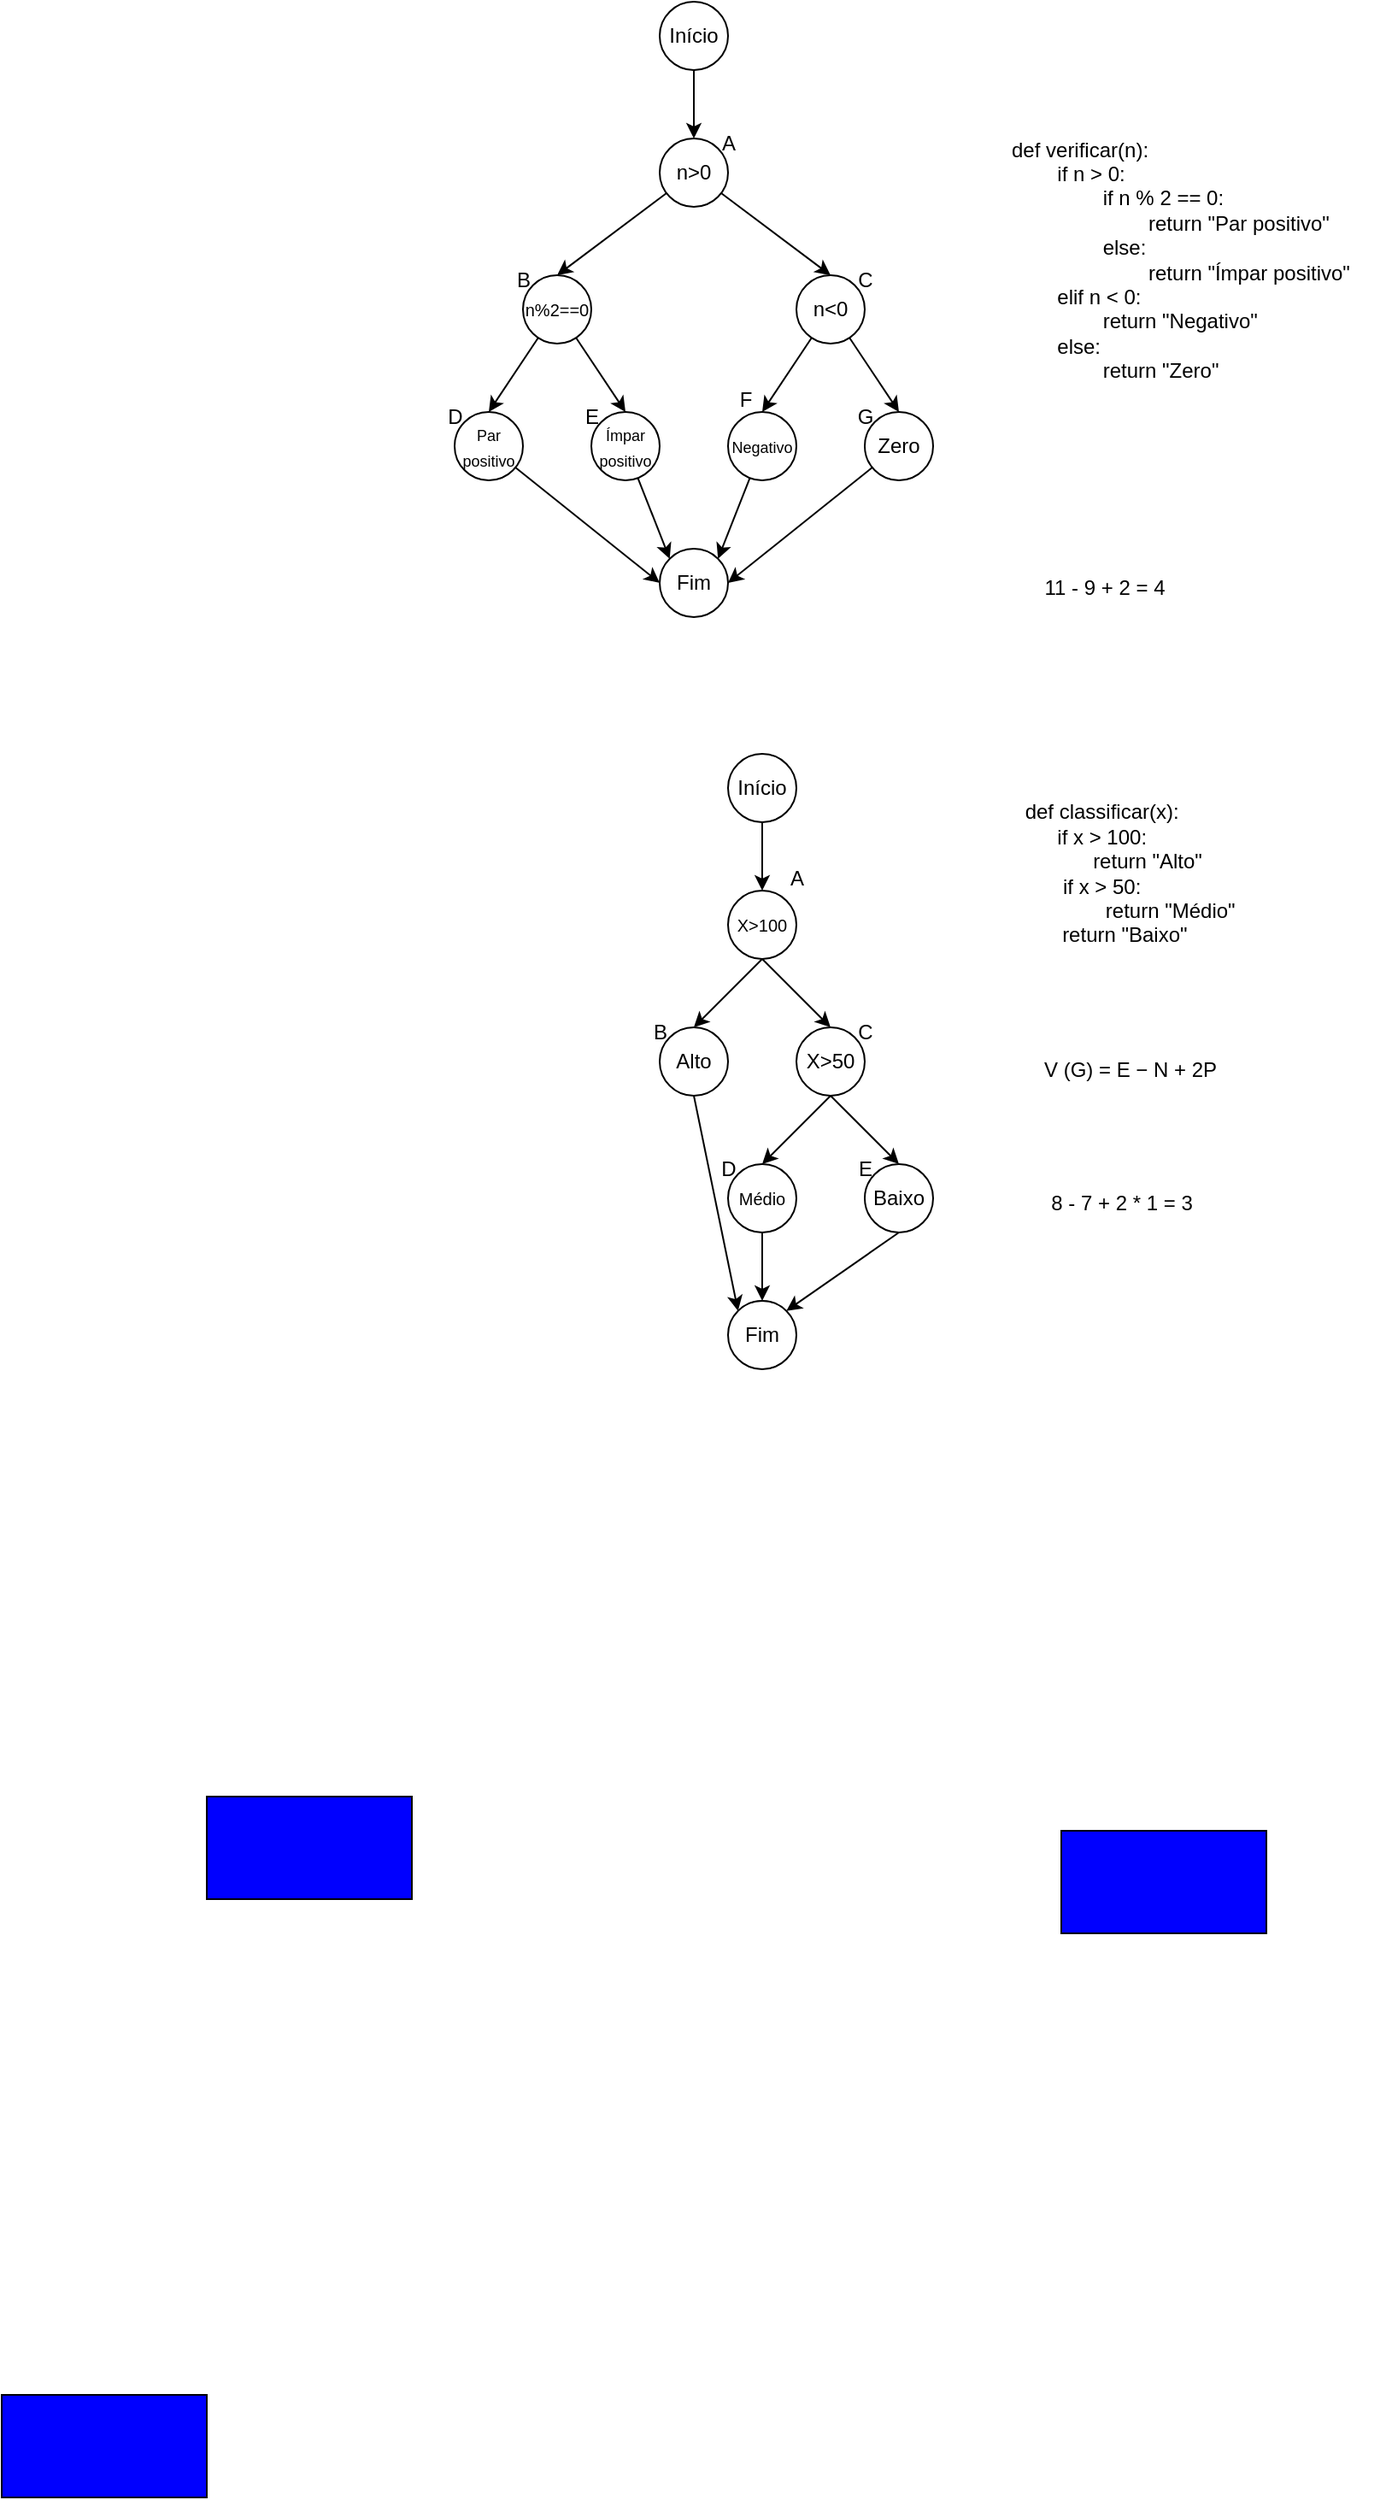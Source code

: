<mxfile version="28.2.5">
  <diagram name="Página-1" id="_a160yBw-XByxBJMrZp7">
    <mxGraphModel dx="1741" dy="454" grid="1" gridSize="10" guides="1" tooltips="1" connect="1" arrows="1" fold="1" page="1" pageScale="1" pageWidth="827" pageHeight="1169" math="0" shadow="0">
      <root>
        <mxCell id="0" />
        <mxCell id="1" parent="0" />
        <mxCell id="BI5MkdXVmG4Qt5VkmnoV-76" style="rounded=0;orthogonalLoop=1;jettySize=auto;html=1;exitX=0.5;exitY=1;exitDx=0;exitDy=0;entryX=0.5;entryY=0;entryDx=0;entryDy=0;" edge="1" parent="1" source="BI5MkdXVmG4Qt5VkmnoV-1" target="BI5MkdXVmG4Qt5VkmnoV-68">
          <mxGeometry relative="1" as="geometry" />
        </mxCell>
        <mxCell id="BI5MkdXVmG4Qt5VkmnoV-1" value="Início" style="ellipse;whiteSpace=wrap;html=1;" vertex="1" parent="1">
          <mxGeometry x="360" y="40" width="40" height="40" as="geometry" />
        </mxCell>
        <mxCell id="BI5MkdXVmG4Qt5VkmnoV-12" style="rounded=0;orthogonalLoop=1;jettySize=auto;html=1;entryX=0.5;entryY=0;entryDx=0;entryDy=0;" edge="1" source="BI5MkdXVmG4Qt5VkmnoV-15" target="BI5MkdXVmG4Qt5VkmnoV-18" parent="1">
          <mxGeometry relative="1" as="geometry" />
        </mxCell>
        <mxCell id="BI5MkdXVmG4Qt5VkmnoV-15" value="Início" style="ellipse;whiteSpace=wrap;html=1;" vertex="1" parent="1">
          <mxGeometry x="400" y="480" width="40" height="40" as="geometry" />
        </mxCell>
        <mxCell id="BI5MkdXVmG4Qt5VkmnoV-17" style="rounded=0;orthogonalLoop=1;jettySize=auto;html=1;entryX=0.5;entryY=0;entryDx=0;entryDy=0;exitX=0.5;exitY=1;exitDx=0;exitDy=0;" edge="1" source="BI5MkdXVmG4Qt5VkmnoV-18" target="BI5MkdXVmG4Qt5VkmnoV-20" parent="1">
          <mxGeometry relative="1" as="geometry" />
        </mxCell>
        <mxCell id="BI5MkdXVmG4Qt5VkmnoV-56" style="rounded=0;orthogonalLoop=1;jettySize=auto;html=1;exitX=0.5;exitY=1;exitDx=0;exitDy=0;entryX=0.5;entryY=0;entryDx=0;entryDy=0;" edge="1" parent="1" source="BI5MkdXVmG4Qt5VkmnoV-18" target="BI5MkdXVmG4Qt5VkmnoV-55">
          <mxGeometry relative="1" as="geometry" />
        </mxCell>
        <mxCell id="BI5MkdXVmG4Qt5VkmnoV-18" value="&lt;font style=&quot;font-size: 10px;&quot;&gt;X&amp;gt;100&lt;/font&gt;" style="ellipse;whiteSpace=wrap;html=1;" vertex="1" parent="1">
          <mxGeometry x="400" y="560" width="40" height="40" as="geometry" />
        </mxCell>
        <mxCell id="BI5MkdXVmG4Qt5VkmnoV-63" style="rounded=0;orthogonalLoop=1;jettySize=auto;html=1;exitX=0.5;exitY=1;exitDx=0;exitDy=0;entryX=0;entryY=0;entryDx=0;entryDy=0;" edge="1" parent="1" source="BI5MkdXVmG4Qt5VkmnoV-20" target="BI5MkdXVmG4Qt5VkmnoV-62">
          <mxGeometry relative="1" as="geometry" />
        </mxCell>
        <mxCell id="BI5MkdXVmG4Qt5VkmnoV-20" value="Alto" style="ellipse;whiteSpace=wrap;html=1;" vertex="1" parent="1">
          <mxGeometry x="360" y="640" width="40" height="40" as="geometry" />
        </mxCell>
        <mxCell id="BI5MkdXVmG4Qt5VkmnoV-23" value="&lt;div&gt;def classificar(x):&amp;nbsp;&lt;/div&gt;&lt;div&gt;if x &amp;gt; 100:&amp;nbsp;&lt;/div&gt;&lt;div&gt;&lt;span style=&quot;white-space: pre;&quot;&gt;&#x9;&lt;/span&gt;&lt;span style=&quot;white-space: pre;&quot;&gt;&#x9;&lt;/span&gt;return &quot;Alto&quot;&amp;nbsp;&lt;/div&gt;&lt;div&gt;if x &amp;gt; 50:&amp;nbsp;&lt;/div&gt;&lt;div&gt;&lt;span style=&quot;white-space: pre;&quot;&gt;&#x9;&lt;/span&gt;&lt;span style=&quot;white-space: pre;&quot;&gt;&#x9;&lt;/span&gt;&lt;span style=&quot;white-space: pre;&quot;&gt;&#x9;&lt;/span&gt;return &quot;Médio&quot;&amp;nbsp;&lt;/div&gt;&lt;div&gt;&lt;span style=&quot;white-space: pre;&quot;&gt;&#x9;&lt;/span&gt;return &quot;Baixo&quot;&amp;nbsp;&lt;/div&gt;" style="text;html=1;align=center;verticalAlign=middle;resizable=0;points=[];autosize=1;strokeColor=none;fillColor=none;" vertex="1" parent="1">
          <mxGeometry x="530" y="500" width="180" height="100" as="geometry" />
        </mxCell>
        <mxCell id="BI5MkdXVmG4Qt5VkmnoV-33" value="" style="whiteSpace=wrap;html=1;fillColor=#0000FF;" vertex="1" parent="1">
          <mxGeometry x="95" y="1090" width="120" height="60" as="geometry" />
        </mxCell>
        <mxCell id="BI5MkdXVmG4Qt5VkmnoV-35" value="" style="whiteSpace=wrap;html=1;fillColor=#0000FF;" vertex="1" parent="1">
          <mxGeometry x="-25" y="1440" width="120" height="60" as="geometry" />
        </mxCell>
        <mxCell id="BI5MkdXVmG4Qt5VkmnoV-36" value="" style="whiteSpace=wrap;html=1;fillColor=#0000FF;" vertex="1" parent="1">
          <mxGeometry x="595" y="1110" width="120" height="60" as="geometry" />
        </mxCell>
        <mxCell id="BI5MkdXVmG4Qt5VkmnoV-60" style="rounded=0;orthogonalLoop=1;jettySize=auto;html=1;exitX=0.5;exitY=1;exitDx=0;exitDy=0;entryX=0.5;entryY=0;entryDx=0;entryDy=0;" edge="1" parent="1" source="BI5MkdXVmG4Qt5VkmnoV-55" target="BI5MkdXVmG4Qt5VkmnoV-58">
          <mxGeometry relative="1" as="geometry" />
        </mxCell>
        <mxCell id="BI5MkdXVmG4Qt5VkmnoV-61" style="rounded=0;orthogonalLoop=1;jettySize=auto;html=1;exitX=0.5;exitY=1;exitDx=0;exitDy=0;entryX=0.5;entryY=0;entryDx=0;entryDy=0;" edge="1" parent="1" source="BI5MkdXVmG4Qt5VkmnoV-55" target="BI5MkdXVmG4Qt5VkmnoV-59">
          <mxGeometry relative="1" as="geometry" />
        </mxCell>
        <mxCell id="BI5MkdXVmG4Qt5VkmnoV-55" value="X&amp;gt;50" style="ellipse;whiteSpace=wrap;html=1;" vertex="1" parent="1">
          <mxGeometry x="440" y="640" width="40" height="40" as="geometry" />
        </mxCell>
        <mxCell id="BI5MkdXVmG4Qt5VkmnoV-64" style="rounded=0;orthogonalLoop=1;jettySize=auto;html=1;exitX=0.5;exitY=1;exitDx=0;exitDy=0;entryX=0.5;entryY=0;entryDx=0;entryDy=0;" edge="1" parent="1" source="BI5MkdXVmG4Qt5VkmnoV-58" target="BI5MkdXVmG4Qt5VkmnoV-62">
          <mxGeometry relative="1" as="geometry" />
        </mxCell>
        <mxCell id="BI5MkdXVmG4Qt5VkmnoV-58" value="&lt;font style=&quot;font-size: 10px;&quot;&gt;Médio&lt;/font&gt;" style="ellipse;whiteSpace=wrap;html=1;" vertex="1" parent="1">
          <mxGeometry x="400" y="720" width="40" height="40" as="geometry" />
        </mxCell>
        <mxCell id="BI5MkdXVmG4Qt5VkmnoV-65" style="rounded=0;orthogonalLoop=1;jettySize=auto;html=1;exitX=0.5;exitY=1;exitDx=0;exitDy=0;entryX=1;entryY=0;entryDx=0;entryDy=0;" edge="1" parent="1" source="BI5MkdXVmG4Qt5VkmnoV-59" target="BI5MkdXVmG4Qt5VkmnoV-62">
          <mxGeometry relative="1" as="geometry" />
        </mxCell>
        <mxCell id="BI5MkdXVmG4Qt5VkmnoV-59" value="Baixo" style="ellipse;whiteSpace=wrap;html=1;" vertex="1" parent="1">
          <mxGeometry x="480" y="720" width="40" height="40" as="geometry" />
        </mxCell>
        <mxCell id="BI5MkdXVmG4Qt5VkmnoV-62" value="Fim" style="ellipse;whiteSpace=wrap;html=1;" vertex="1" parent="1">
          <mxGeometry x="400" y="800" width="40" height="40" as="geometry" />
        </mxCell>
        <mxCell id="BI5MkdXVmG4Qt5VkmnoV-67" value="def verificar(n):&amp;nbsp;&lt;div&gt;&lt;span style=&quot;white-space: pre;&quot;&gt;&#x9;&lt;/span&gt;if n &amp;gt; 0:&amp;nbsp;&lt;/div&gt;&lt;div&gt;&lt;span style=&quot;white-space: pre;&quot;&gt;&#x9;&lt;/span&gt;&lt;span style=&quot;white-space: pre;&quot;&gt;&#x9;&lt;/span&gt;if n % 2 == 0:&amp;nbsp;&amp;nbsp;&lt;/div&gt;&lt;div&gt;&lt;span style=&quot;white-space: pre;&quot;&gt;&#x9;&lt;/span&gt;&lt;span style=&quot;white-space: pre;&quot;&gt;&#x9;&lt;/span&gt;&lt;span style=&quot;white-space: pre;&quot;&gt;&#x9;&lt;/span&gt;return &quot;Par positivo&quot;&amp;nbsp;&lt;/div&gt;&lt;div&gt;&lt;span style=&quot;white-space: pre;&quot;&gt;&#x9;&lt;/span&gt;&lt;span style=&quot;white-space: pre;&quot;&gt;&#x9;&lt;/span&gt;else:&amp;nbsp;&lt;/div&gt;&lt;div&gt;&lt;span style=&quot;white-space: pre;&quot;&gt;&#x9;&lt;/span&gt;&lt;span style=&quot;white-space: pre;&quot;&gt;&#x9;&lt;/span&gt;&lt;span style=&quot;white-space: pre;&quot;&gt;&#x9;&lt;/span&gt;return &quot;Ímpar positivo&quot;&amp;nbsp;&lt;/div&gt;&lt;div&gt;&lt;span style=&quot;white-space: pre;&quot;&gt;&#x9;&lt;/span&gt;elif n &amp;lt; 0:&amp;nbsp;&lt;/div&gt;&lt;div&gt;&lt;span style=&quot;white-space: pre;&quot;&gt;&#x9;&lt;/span&gt;&lt;span style=&quot;white-space: pre;&quot;&gt;&#x9;&lt;/span&gt;return &quot;Negativo&quot;&amp;nbsp;&lt;/div&gt;&lt;div&gt;&lt;span style=&quot;white-space: pre;&quot;&gt;&#x9;&lt;/span&gt;else:&amp;nbsp;&lt;/div&gt;&lt;div&gt;&lt;span style=&quot;white-space: pre;&quot;&gt;&#x9;&lt;/span&gt;&lt;span style=&quot;white-space: pre;&quot;&gt;&#x9;&lt;/span&gt;return &quot;Zero&quot;&lt;br&gt;&lt;/div&gt;" style="text;html=1;align=left;verticalAlign=middle;resizable=0;points=[];autosize=1;strokeColor=none;fillColor=none;" vertex="1" parent="1">
          <mxGeometry x="564" y="111" width="220" height="160" as="geometry" />
        </mxCell>
        <mxCell id="BI5MkdXVmG4Qt5VkmnoV-77" style="rounded=0;orthogonalLoop=1;jettySize=auto;html=1;entryX=0.5;entryY=0;entryDx=0;entryDy=0;" edge="1" parent="1" source="BI5MkdXVmG4Qt5VkmnoV-68" target="BI5MkdXVmG4Qt5VkmnoV-69">
          <mxGeometry relative="1" as="geometry" />
        </mxCell>
        <mxCell id="BI5MkdXVmG4Qt5VkmnoV-79" style="rounded=0;orthogonalLoop=1;jettySize=auto;html=1;entryX=0.5;entryY=0;entryDx=0;entryDy=0;" edge="1" parent="1" source="BI5MkdXVmG4Qt5VkmnoV-68" target="BI5MkdXVmG4Qt5VkmnoV-72">
          <mxGeometry relative="1" as="geometry" />
        </mxCell>
        <mxCell id="BI5MkdXVmG4Qt5VkmnoV-68" value="n&amp;gt;0" style="ellipse;whiteSpace=wrap;html=1;" vertex="1" parent="1">
          <mxGeometry x="360" y="120" width="40" height="40" as="geometry" />
        </mxCell>
        <mxCell id="BI5MkdXVmG4Qt5VkmnoV-80" style="rounded=0;orthogonalLoop=1;jettySize=auto;html=1;entryX=0.5;entryY=0;entryDx=0;entryDy=0;" edge="1" parent="1" source="BI5MkdXVmG4Qt5VkmnoV-69" target="BI5MkdXVmG4Qt5VkmnoV-70">
          <mxGeometry relative="1" as="geometry" />
        </mxCell>
        <mxCell id="BI5MkdXVmG4Qt5VkmnoV-81" style="rounded=0;orthogonalLoop=1;jettySize=auto;html=1;entryX=0.5;entryY=0;entryDx=0;entryDy=0;" edge="1" parent="1" source="BI5MkdXVmG4Qt5VkmnoV-69" target="BI5MkdXVmG4Qt5VkmnoV-71">
          <mxGeometry relative="1" as="geometry" />
        </mxCell>
        <mxCell id="BI5MkdXVmG4Qt5VkmnoV-69" value="&lt;font style=&quot;font-size: 10px;&quot;&gt;n%2==0&lt;/font&gt;" style="ellipse;whiteSpace=wrap;html=1;" vertex="1" parent="1">
          <mxGeometry x="280" y="200" width="40" height="40" as="geometry" />
        </mxCell>
        <mxCell id="BI5MkdXVmG4Qt5VkmnoV-84" style="rounded=0;orthogonalLoop=1;jettySize=auto;html=1;entryX=0;entryY=0.5;entryDx=0;entryDy=0;" edge="1" parent="1" source="BI5MkdXVmG4Qt5VkmnoV-70" target="BI5MkdXVmG4Qt5VkmnoV-75">
          <mxGeometry relative="1" as="geometry" />
        </mxCell>
        <mxCell id="BI5MkdXVmG4Qt5VkmnoV-70" value="&lt;font style=&quot;font-size: 9px;&quot;&gt;Par positivo&lt;/font&gt;" style="ellipse;whiteSpace=wrap;html=1;" vertex="1" parent="1">
          <mxGeometry x="240" y="280" width="40" height="40" as="geometry" />
        </mxCell>
        <mxCell id="BI5MkdXVmG4Qt5VkmnoV-85" style="rounded=0;orthogonalLoop=1;jettySize=auto;html=1;entryX=0;entryY=0;entryDx=0;entryDy=0;" edge="1" parent="1" source="BI5MkdXVmG4Qt5VkmnoV-71" target="BI5MkdXVmG4Qt5VkmnoV-75">
          <mxGeometry relative="1" as="geometry" />
        </mxCell>
        <mxCell id="BI5MkdXVmG4Qt5VkmnoV-71" value="&lt;font style=&quot;font-size: 9px;&quot;&gt;Ímpar positivo&lt;/font&gt;" style="ellipse;whiteSpace=wrap;html=1;" vertex="1" parent="1">
          <mxGeometry x="320" y="280" width="40" height="40" as="geometry" />
        </mxCell>
        <mxCell id="BI5MkdXVmG4Qt5VkmnoV-82" style="rounded=0;orthogonalLoop=1;jettySize=auto;html=1;entryX=0.5;entryY=0;entryDx=0;entryDy=0;" edge="1" parent="1" source="BI5MkdXVmG4Qt5VkmnoV-72" target="BI5MkdXVmG4Qt5VkmnoV-73">
          <mxGeometry relative="1" as="geometry" />
        </mxCell>
        <mxCell id="BI5MkdXVmG4Qt5VkmnoV-83" style="rounded=0;orthogonalLoop=1;jettySize=auto;html=1;entryX=0.5;entryY=0;entryDx=0;entryDy=0;" edge="1" parent="1" source="BI5MkdXVmG4Qt5VkmnoV-72" target="BI5MkdXVmG4Qt5VkmnoV-74">
          <mxGeometry relative="1" as="geometry" />
        </mxCell>
        <mxCell id="BI5MkdXVmG4Qt5VkmnoV-72" value="n&amp;lt;0" style="ellipse;whiteSpace=wrap;html=1;" vertex="1" parent="1">
          <mxGeometry x="440" y="200" width="40" height="40" as="geometry" />
        </mxCell>
        <mxCell id="BI5MkdXVmG4Qt5VkmnoV-86" style="rounded=0;orthogonalLoop=1;jettySize=auto;html=1;entryX=1;entryY=0;entryDx=0;entryDy=0;" edge="1" parent="1" source="BI5MkdXVmG4Qt5VkmnoV-73" target="BI5MkdXVmG4Qt5VkmnoV-75">
          <mxGeometry relative="1" as="geometry" />
        </mxCell>
        <mxCell id="BI5MkdXVmG4Qt5VkmnoV-73" value="&lt;font style=&quot;font-size: 9px;&quot;&gt;Negativo&lt;/font&gt;" style="ellipse;whiteSpace=wrap;html=1;" vertex="1" parent="1">
          <mxGeometry x="400" y="280" width="40" height="40" as="geometry" />
        </mxCell>
        <mxCell id="BI5MkdXVmG4Qt5VkmnoV-87" style="rounded=0;orthogonalLoop=1;jettySize=auto;html=1;entryX=1;entryY=0.5;entryDx=0;entryDy=0;" edge="1" parent="1" source="BI5MkdXVmG4Qt5VkmnoV-74" target="BI5MkdXVmG4Qt5VkmnoV-75">
          <mxGeometry relative="1" as="geometry" />
        </mxCell>
        <mxCell id="BI5MkdXVmG4Qt5VkmnoV-74" value="Zero" style="ellipse;whiteSpace=wrap;html=1;" vertex="1" parent="1">
          <mxGeometry x="480" y="280" width="40" height="40" as="geometry" />
        </mxCell>
        <mxCell id="BI5MkdXVmG4Qt5VkmnoV-75" value="Fim" style="ellipse;whiteSpace=wrap;html=1;" vertex="1" parent="1">
          <mxGeometry x="360" y="360" width="40" height="40" as="geometry" />
        </mxCell>
        <mxCell id="BI5MkdXVmG4Qt5VkmnoV-90" value="V (G) = E − N + 2P" style="text;html=1;align=center;verticalAlign=middle;resizable=0;points=[];autosize=1;strokeColor=none;fillColor=none;" vertex="1" parent="1">
          <mxGeometry x="575" y="650" width="120" height="30" as="geometry" />
        </mxCell>
        <mxCell id="BI5MkdXVmG4Qt5VkmnoV-91" value="11 - 9 + 2 = 4" style="text;html=1;align=center;verticalAlign=middle;resizable=0;points=[];autosize=1;strokeColor=none;fillColor=none;" vertex="1" parent="1">
          <mxGeometry x="575" y="368" width="90" height="30" as="geometry" />
        </mxCell>
        <mxCell id="BI5MkdXVmG4Qt5VkmnoV-92" value="8 - 7 + 2 * 1 = 3" style="text;html=1;align=center;verticalAlign=middle;resizable=0;points=[];autosize=1;strokeColor=none;fillColor=none;" vertex="1" parent="1">
          <mxGeometry x="575" y="728" width="110" height="30" as="geometry" />
        </mxCell>
        <mxCell id="BI5MkdXVmG4Qt5VkmnoV-93" value="A" style="text;html=1;align=center;verticalAlign=middle;resizable=0;points=[];autosize=1;strokeColor=none;fillColor=none;" vertex="1" parent="1">
          <mxGeometry x="385" y="108" width="30" height="30" as="geometry" />
        </mxCell>
        <mxCell id="BI5MkdXVmG4Qt5VkmnoV-94" value="B" style="text;html=1;align=center;verticalAlign=middle;resizable=0;points=[];autosize=1;strokeColor=none;fillColor=none;" vertex="1" parent="1">
          <mxGeometry x="265" y="188" width="30" height="30" as="geometry" />
        </mxCell>
        <mxCell id="BI5MkdXVmG4Qt5VkmnoV-95" value="C" style="text;html=1;align=center;verticalAlign=middle;resizable=0;points=[];autosize=1;strokeColor=none;fillColor=none;" vertex="1" parent="1">
          <mxGeometry x="465" y="188" width="30" height="30" as="geometry" />
        </mxCell>
        <mxCell id="BI5MkdXVmG4Qt5VkmnoV-96" value="D" style="text;html=1;align=center;verticalAlign=middle;resizable=0;points=[];autosize=1;strokeColor=none;fillColor=none;" vertex="1" parent="1">
          <mxGeometry x="225" y="268" width="30" height="30" as="geometry" />
        </mxCell>
        <mxCell id="BI5MkdXVmG4Qt5VkmnoV-97" value="E" style="text;html=1;align=center;verticalAlign=middle;resizable=0;points=[];autosize=1;strokeColor=none;fillColor=none;" vertex="1" parent="1">
          <mxGeometry x="305" y="268" width="30" height="30" as="geometry" />
        </mxCell>
        <mxCell id="BI5MkdXVmG4Qt5VkmnoV-98" value="F" style="text;html=1;align=center;verticalAlign=middle;resizable=0;points=[];autosize=1;strokeColor=none;fillColor=none;" vertex="1" parent="1">
          <mxGeometry x="395" y="258" width="30" height="30" as="geometry" />
        </mxCell>
        <mxCell id="BI5MkdXVmG4Qt5VkmnoV-99" value="G" style="text;html=1;align=center;verticalAlign=middle;resizable=0;points=[];autosize=1;strokeColor=none;fillColor=none;" vertex="1" parent="1">
          <mxGeometry x="465" y="268" width="30" height="30" as="geometry" />
        </mxCell>
        <mxCell id="BI5MkdXVmG4Qt5VkmnoV-101" value="A" style="text;html=1;align=center;verticalAlign=middle;resizable=0;points=[];autosize=1;strokeColor=none;fillColor=none;" vertex="1" parent="1">
          <mxGeometry x="425" y="538" width="30" height="30" as="geometry" />
        </mxCell>
        <mxCell id="BI5MkdXVmG4Qt5VkmnoV-102" value="B" style="text;html=1;align=center;verticalAlign=middle;resizable=0;points=[];autosize=1;strokeColor=none;fillColor=none;" vertex="1" parent="1">
          <mxGeometry x="345" y="628" width="30" height="30" as="geometry" />
        </mxCell>
        <mxCell id="BI5MkdXVmG4Qt5VkmnoV-103" value="C" style="text;html=1;align=center;verticalAlign=middle;resizable=0;points=[];autosize=1;strokeColor=none;fillColor=none;" vertex="1" parent="1">
          <mxGeometry x="465" y="628" width="30" height="30" as="geometry" />
        </mxCell>
        <mxCell id="BI5MkdXVmG4Qt5VkmnoV-104" value="D" style="text;html=1;align=center;verticalAlign=middle;resizable=0;points=[];autosize=1;strokeColor=none;fillColor=none;" vertex="1" parent="1">
          <mxGeometry x="385" y="708" width="30" height="30" as="geometry" />
        </mxCell>
        <mxCell id="BI5MkdXVmG4Qt5VkmnoV-105" value="E" style="text;html=1;align=center;verticalAlign=middle;resizable=0;points=[];autosize=1;strokeColor=none;fillColor=none;" vertex="1" parent="1">
          <mxGeometry x="465" y="708" width="30" height="30" as="geometry" />
        </mxCell>
      </root>
    </mxGraphModel>
  </diagram>
</mxfile>
